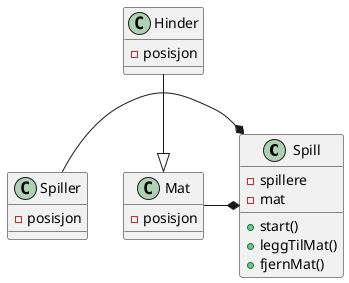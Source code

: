 @startuml

class Spill {
    -spillere
    -mat
    +start()
    +leggTilMat()
    +fjernMat()
}

class Spiller {
    -posisjon 
}

class Mat {
    -posisjon
}

class Hinder {
    -posisjon
}

Spiller -* Spill
Mat -* Spill
Hinder --|> Mat

@enduml